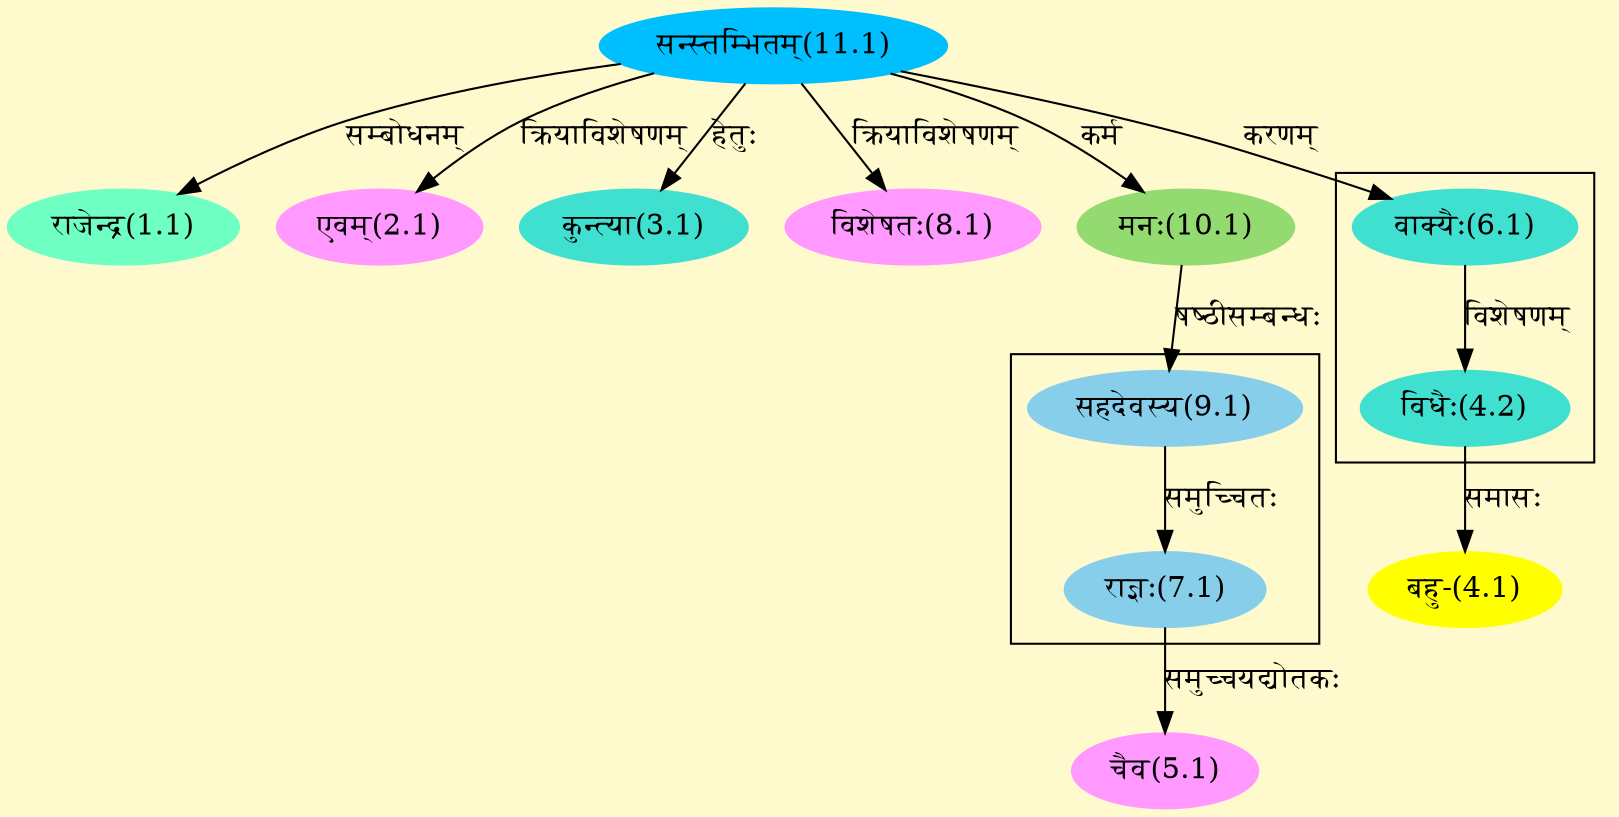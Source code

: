 digraph G{
rankdir=BT;
 compound=true;
 bgcolor="lemonchiffon1";

subgraph cluster_1{
Node4_2 [style=filled, color="#40E0D0" label = "विधैः(4.2)"]
Node6_1 [style=filled, color="#40E0D0" label = "वाक्यैः(6.1)"]

}

subgraph cluster_2{
Node7_1 [style=filled, color="#87CEEB" label = "राज्ञः(7.1)"]
Node9_1 [style=filled, color="#87CEEB" label = "सहदेवस्य(9.1)"]

}
Node1_1 [style=filled, color="#6FFFC3" label = "राजेन्द्र(1.1)"]
Node11_1 [style=filled, color="#00BFFF" label = "सन्स्तम्भितम्(11.1)"]
Node2_1 [style=filled, color="#FF99FF" label = "एवम्(2.1)"]
Node3_1 [style=filled, color="#40E0D0" label = "कुन्त्या(3.1)"]
Node4_1 [style=filled, color="#FFFF00" label = "बहु-(4.1)"]
Node4_2 [style=filled, color="#40E0D0" label = "विधैः(4.2)"]
Node5_1 [style=filled, color="#FF99FF" label = "चैव(5.1)"]
Node7_1 [style=filled, color="#87CEEB" label = "राज्ञः(7.1)"]
Node6_1 [style=filled, color="#40E0D0" label = "वाक्यैः(6.1)"]
Node8_1 [style=filled, color="#FF99FF" label = "विशेषतः(8.1)"]
Node9_1 [style=filled, color="#87CEEB" label = "सहदेवस्य(9.1)"]
Node10_1 [style=filled, color="#93DB70" label = "मनः(10.1)"]
/* Start of Relations section */

Node1_1 -> Node11_1 [  label="सम्बोधनम्"  dir="back" ]
Node2_1 -> Node11_1 [  label="क्रियाविशेषणम्"  dir="back" ]
Node3_1 -> Node11_1 [  label="हेतुः"  dir="back" ]
Node4_1 -> Node4_2 [  label="समासः"  dir="back" ]
Node4_2 -> Node6_1 [  label="विशेषणम्"  dir="back" ]
Node5_1 -> Node7_1 [  label="समुच्चयद्योतकः"  dir="back" ]
Node6_1 -> Node11_1 [  label="करणम्"  dir="back" ]
Node7_1 -> Node9_1 [  label="समुच्चितः"  dir="back" ]
Node8_1 -> Node11_1 [  label="क्रियाविशेषणम्"  dir="back" ]
Node9_1 -> Node10_1 [  label="षष्ठीसम्बन्धः"  dir="back" ]
Node10_1 -> Node11_1 [  label="कर्म"  dir="back" ]
}
